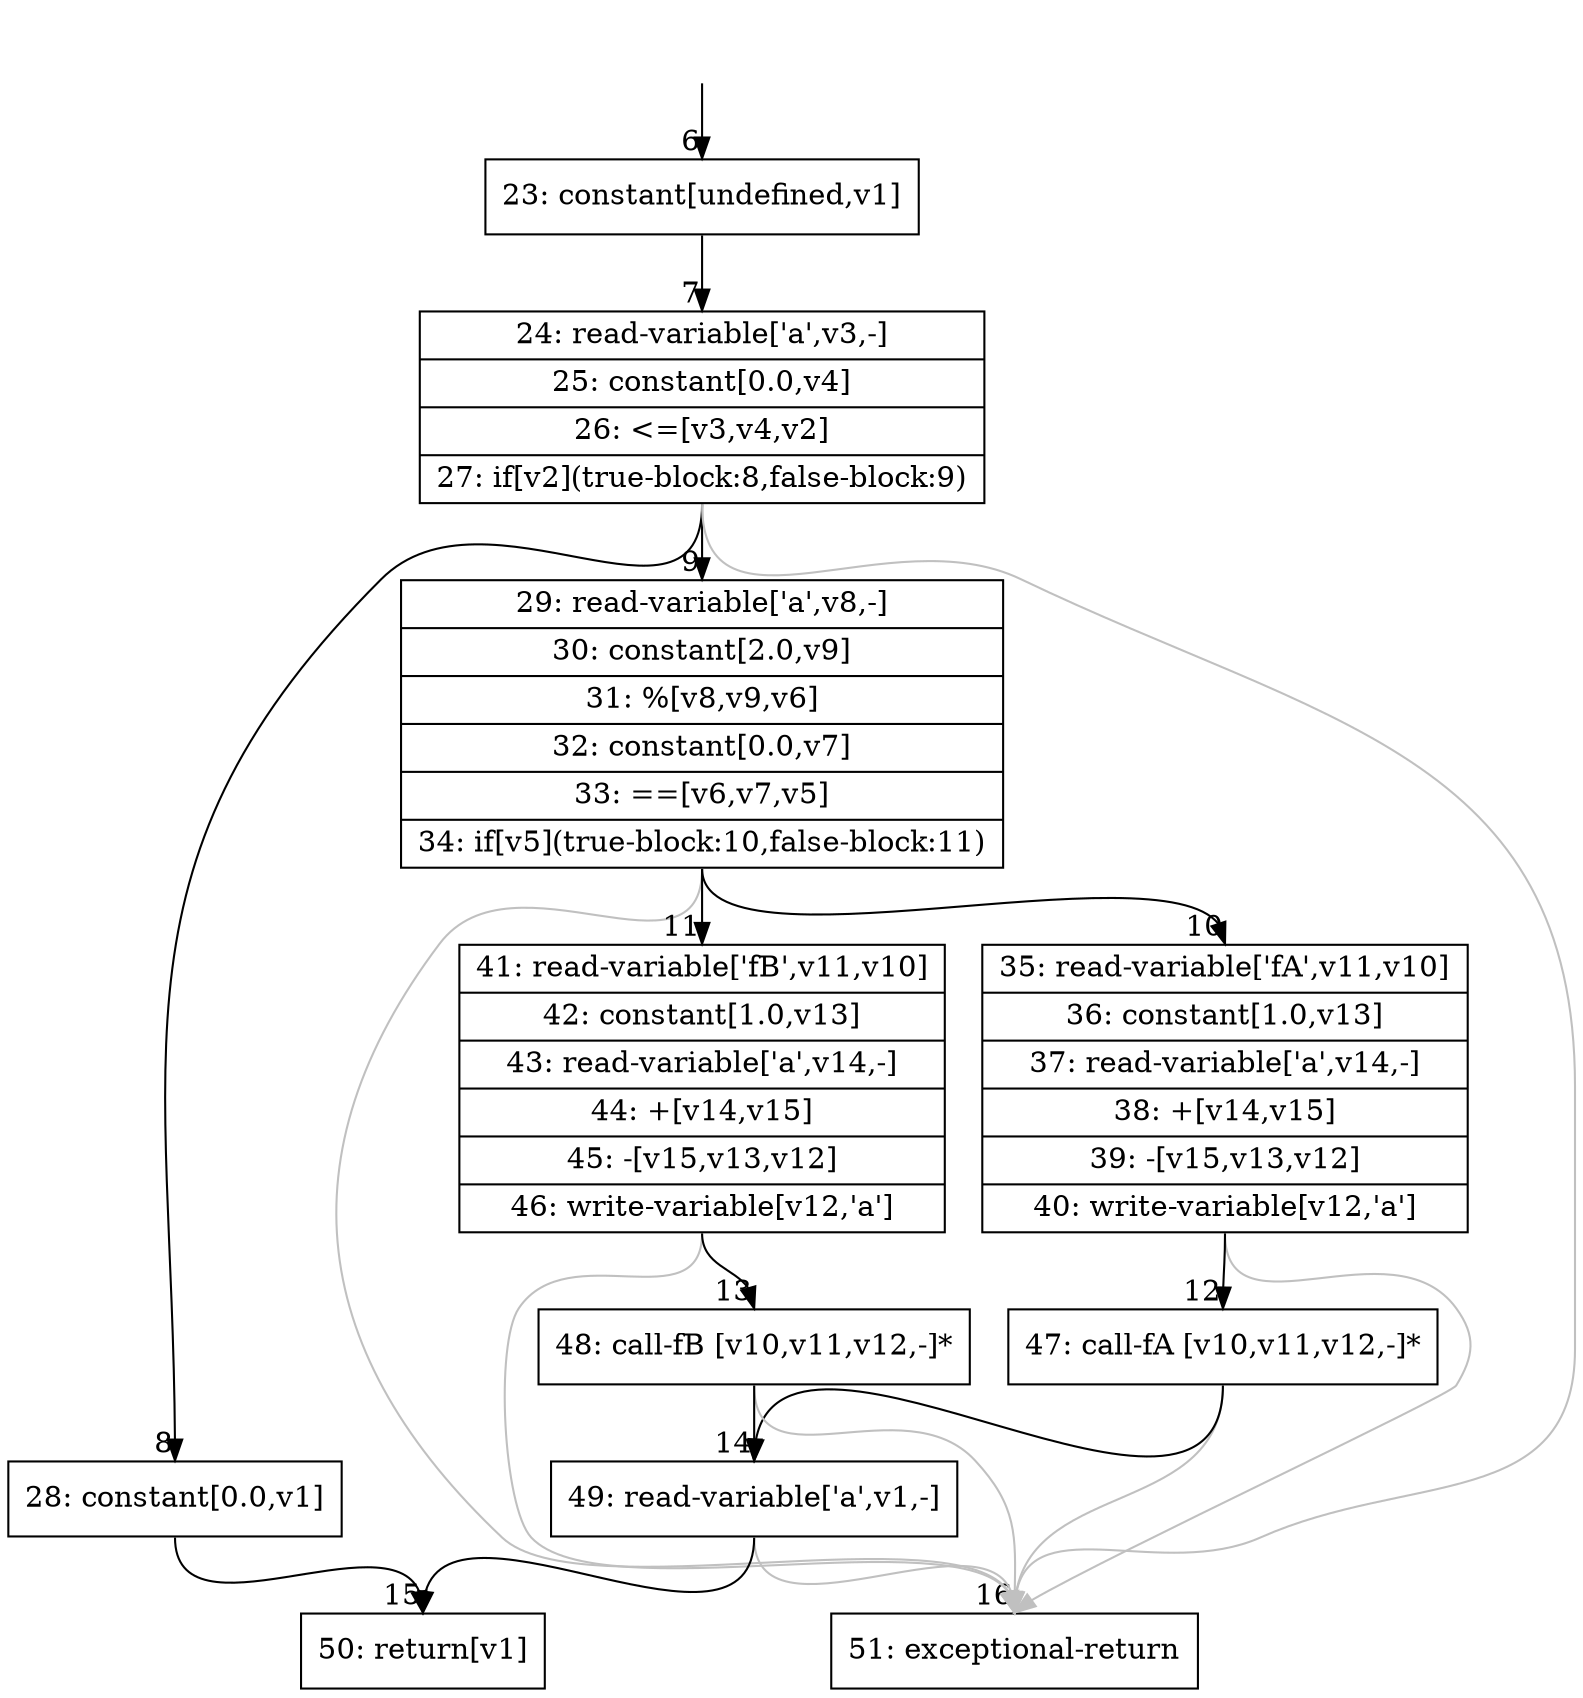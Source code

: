 digraph {
rankdir="TD"
BB_entry2[shape=none,label=""];
BB_entry2 -> BB6 [tailport=s, headport=n, headlabel="    6"]
BB6 [shape=record label="{23: constant[undefined,v1]}" ] 
BB6 -> BB7 [tailport=s, headport=n, headlabel="      7"]
BB7 [shape=record label="{24: read-variable['a',v3,-]|25: constant[0.0,v4]|26: \<=[v3,v4,v2]|27: if[v2](true-block:8,false-block:9)}" ] 
BB7 -> BB8 [tailport=s, headport=n, headlabel="      8"]
BB7 -> BB9 [tailport=s, headport=n, headlabel="      9"]
BB7 -> BB16 [tailport=s, headport=n, color=gray, headlabel="      16"]
BB8 [shape=record label="{28: constant[0.0,v1]}" ] 
BB8 -> BB15 [tailport=s, headport=n, headlabel="      15"]
BB9 [shape=record label="{29: read-variable['a',v8,-]|30: constant[2.0,v9]|31: %[v8,v9,v6]|32: constant[0.0,v7]|33: ==[v6,v7,v5]|34: if[v5](true-block:10,false-block:11)}" ] 
BB9 -> BB10 [tailport=s, headport=n, headlabel="      10"]
BB9 -> BB11 [tailport=s, headport=n, headlabel="      11"]
BB9 -> BB16 [tailport=s, headport=n, color=gray]
BB10 [shape=record label="{35: read-variable['fA',v11,v10]|36: constant[1.0,v13]|37: read-variable['a',v14,-]|38: +[v14,v15]|39: -[v15,v13,v12]|40: write-variable[v12,'a']}" ] 
BB10 -> BB12 [tailport=s, headport=n, headlabel="      12"]
BB10 -> BB16 [tailport=s, headport=n, color=gray]
BB11 [shape=record label="{41: read-variable['fB',v11,v10]|42: constant[1.0,v13]|43: read-variable['a',v14,-]|44: +[v14,v15]|45: -[v15,v13,v12]|46: write-variable[v12,'a']}" ] 
BB11 -> BB13 [tailport=s, headport=n, headlabel="      13"]
BB11 -> BB16 [tailport=s, headport=n, color=gray]
BB12 [shape=record label="{47: call-fA [v10,v11,v12,-]*}" ] 
BB12 -> BB14 [tailport=s, headport=n, headlabel="      14"]
BB12 -> BB16 [tailport=s, headport=n, color=gray]
BB13 [shape=record label="{48: call-fB [v10,v11,v12,-]*}" ] 
BB13 -> BB14 [tailport=s, headport=n]
BB13 -> BB16 [tailport=s, headport=n, color=gray]
BB14 [shape=record label="{49: read-variable['a',v1,-]}" ] 
BB14 -> BB15 [tailport=s, headport=n]
BB14 -> BB16 [tailport=s, headport=n, color=gray]
BB15 [shape=record label="{50: return[v1]}" ] 
BB16 [shape=record label="{51: exceptional-return}" ] 
//#$~ 34
}
